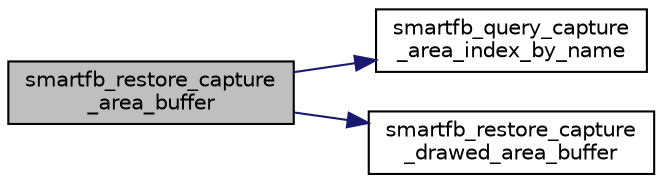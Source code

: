 digraph "smartfb_restore_capture_area_buffer"
{
 // INTERACTIVE_SVG=YES
 // LATEX_PDF_SIZE
  bgcolor="transparent";
  edge [fontname="Helvetica",fontsize="10",labelfontname="Helvetica",labelfontsize="10"];
  node [fontname="Helvetica",fontsize="10",shape=record];
  rankdir="LR";
  Node1 [label="smartfb_restore_capture\l_area_buffer",height=0.2,width=0.4,color="black", fillcolor="grey75", style="filled", fontcolor="black",tooltip=" "];
  Node1 -> Node2 [color="midnightblue",fontsize="10",style="solid",fontname="Helvetica"];
  Node2 [label="smartfb_query_capture\l_area_index_by_name",height=0.2,width=0.4,color="black",URL="$d6/dfc/lib__smartfb_8c.html#a7e722f5578aa91c1584d74c650eba2f0",tooltip=" "];
  Node1 -> Node3 [color="midnightblue",fontsize="10",style="solid",fontname="Helvetica"];
  Node3 [label="smartfb_restore_capture\l_drawed_area_buffer",height=0.2,width=0.4,color="black",URL="$d6/dfc/lib__smartfb_8c.html#a3b62f2c14d334b2ea73b1b315f446bd7",tooltip=" "];
}
